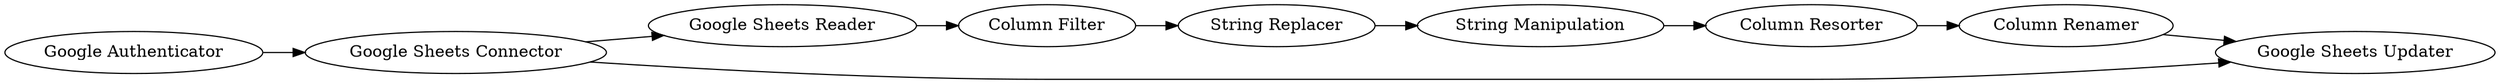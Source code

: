 digraph {
	1 [label="Google Authenticator"]
	2 [label="Google Sheets Reader"]
	5 [label="Google Sheets Connector"]
	6 [label="Google Sheets Updater"]
	7 [label="Column Filter"]
	14 [label="Column Renamer"]
	15 [label="String Manipulation"]
	27 [label="String Replacer"]
	28 [label="Column Resorter"]
	1 -> 5
	2 -> 7
	5 -> 6
	5 -> 2
	7 -> 27
	14 -> 6
	15 -> 28
	27 -> 15
	28 -> 14
	rankdir=LR
}
